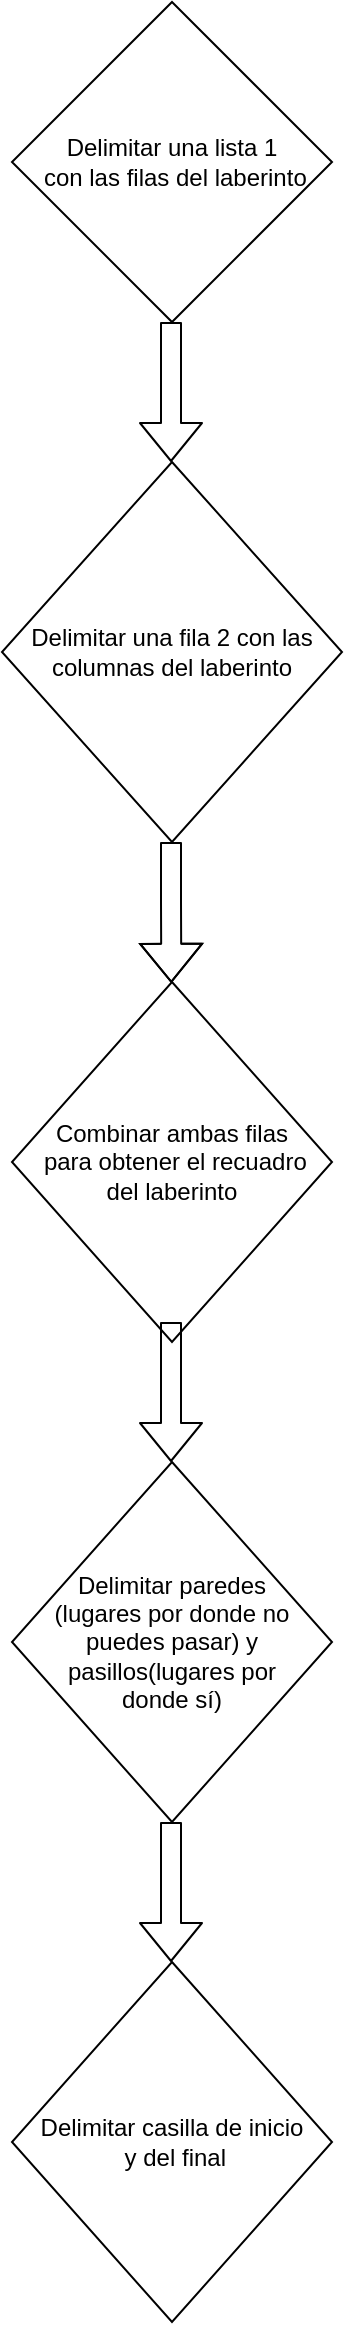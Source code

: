 <mxfile>
    <diagram id="NIqEn5yUMdk-0b4tROZi" name="Page-1">
        <mxGraphModel dx="730" dy="566" grid="1" gridSize="10" guides="1" tooltips="1" connect="1" arrows="1" fold="1" page="1" pageScale="1" pageWidth="827" pageHeight="1169" math="0" shadow="0">
            <root>
                <mxCell id="0"/>
                <mxCell id="1" parent="0"/>
                <mxCell id="2" value="Delimitar una lista 1&lt;br&gt;&amp;nbsp;con las filas del laberinto" style="rhombus;whiteSpace=wrap;html=1;" vertex="1" parent="1">
                    <mxGeometry x="280" y="40" width="160" height="160" as="geometry"/>
                </mxCell>
                <mxCell id="3" value="" style="shape=flexArrow;endArrow=classic;html=1;" edge="1" parent="1">
                    <mxGeometry width="50" height="50" relative="1" as="geometry">
                        <mxPoint x="359.5" y="200" as="sourcePoint"/>
                        <mxPoint x="359.5" y="270" as="targetPoint"/>
                    </mxGeometry>
                </mxCell>
                <mxCell id="4" value="Delimitar una fila 2 con las columnas del laberinto" style="rhombus;whiteSpace=wrap;html=1;" vertex="1" parent="1">
                    <mxGeometry x="275" y="270" width="170" height="190" as="geometry"/>
                </mxCell>
                <mxCell id="5" value="" style="shape=flexArrow;endArrow=classic;html=1;" edge="1" parent="1" target="6">
                    <mxGeometry width="50" height="50" relative="1" as="geometry">
                        <mxPoint x="359.5" y="460" as="sourcePoint"/>
                        <mxPoint x="359.5" y="530" as="targetPoint"/>
                        <Array as="points">
                            <mxPoint x="359.5" y="490"/>
                        </Array>
                    </mxGeometry>
                </mxCell>
                <mxCell id="6" value="Combinar ambas filas&lt;br&gt;&amp;nbsp;para obtener el recuadro &lt;br&gt;del laberinto" style="rhombus;whiteSpace=wrap;html=1;" vertex="1" parent="1">
                    <mxGeometry x="280" y="530" width="160" height="180" as="geometry"/>
                </mxCell>
                <mxCell id="7" value="" style="shape=flexArrow;endArrow=classic;html=1;" edge="1" parent="1">
                    <mxGeometry width="50" height="50" relative="1" as="geometry">
                        <mxPoint x="359.5" y="700" as="sourcePoint"/>
                        <mxPoint x="359.5" y="770" as="targetPoint"/>
                    </mxGeometry>
                </mxCell>
                <mxCell id="8" value="Delimitar paredes&lt;br&gt;(lugares por donde no puedes pasar) y pasillos(lugares por &lt;br&gt;donde sí)" style="rhombus;whiteSpace=wrap;html=1;" vertex="1" parent="1">
                    <mxGeometry x="280" y="770" width="160" height="180" as="geometry"/>
                </mxCell>
                <mxCell id="9" value="" style="shape=flexArrow;endArrow=classic;html=1;" edge="1" parent="1">
                    <mxGeometry width="50" height="50" relative="1" as="geometry">
                        <mxPoint x="359.5" y="950" as="sourcePoint"/>
                        <mxPoint x="359.5" y="1020" as="targetPoint"/>
                    </mxGeometry>
                </mxCell>
                <mxCell id="10" value="Delimitar casilla de inicio&lt;br&gt;&amp;nbsp;y del final" style="rhombus;whiteSpace=wrap;html=1;" vertex="1" parent="1">
                    <mxGeometry x="280" y="1020" width="160" height="180" as="geometry"/>
                </mxCell>
            </root>
        </mxGraphModel>
    </diagram>
</mxfile>
